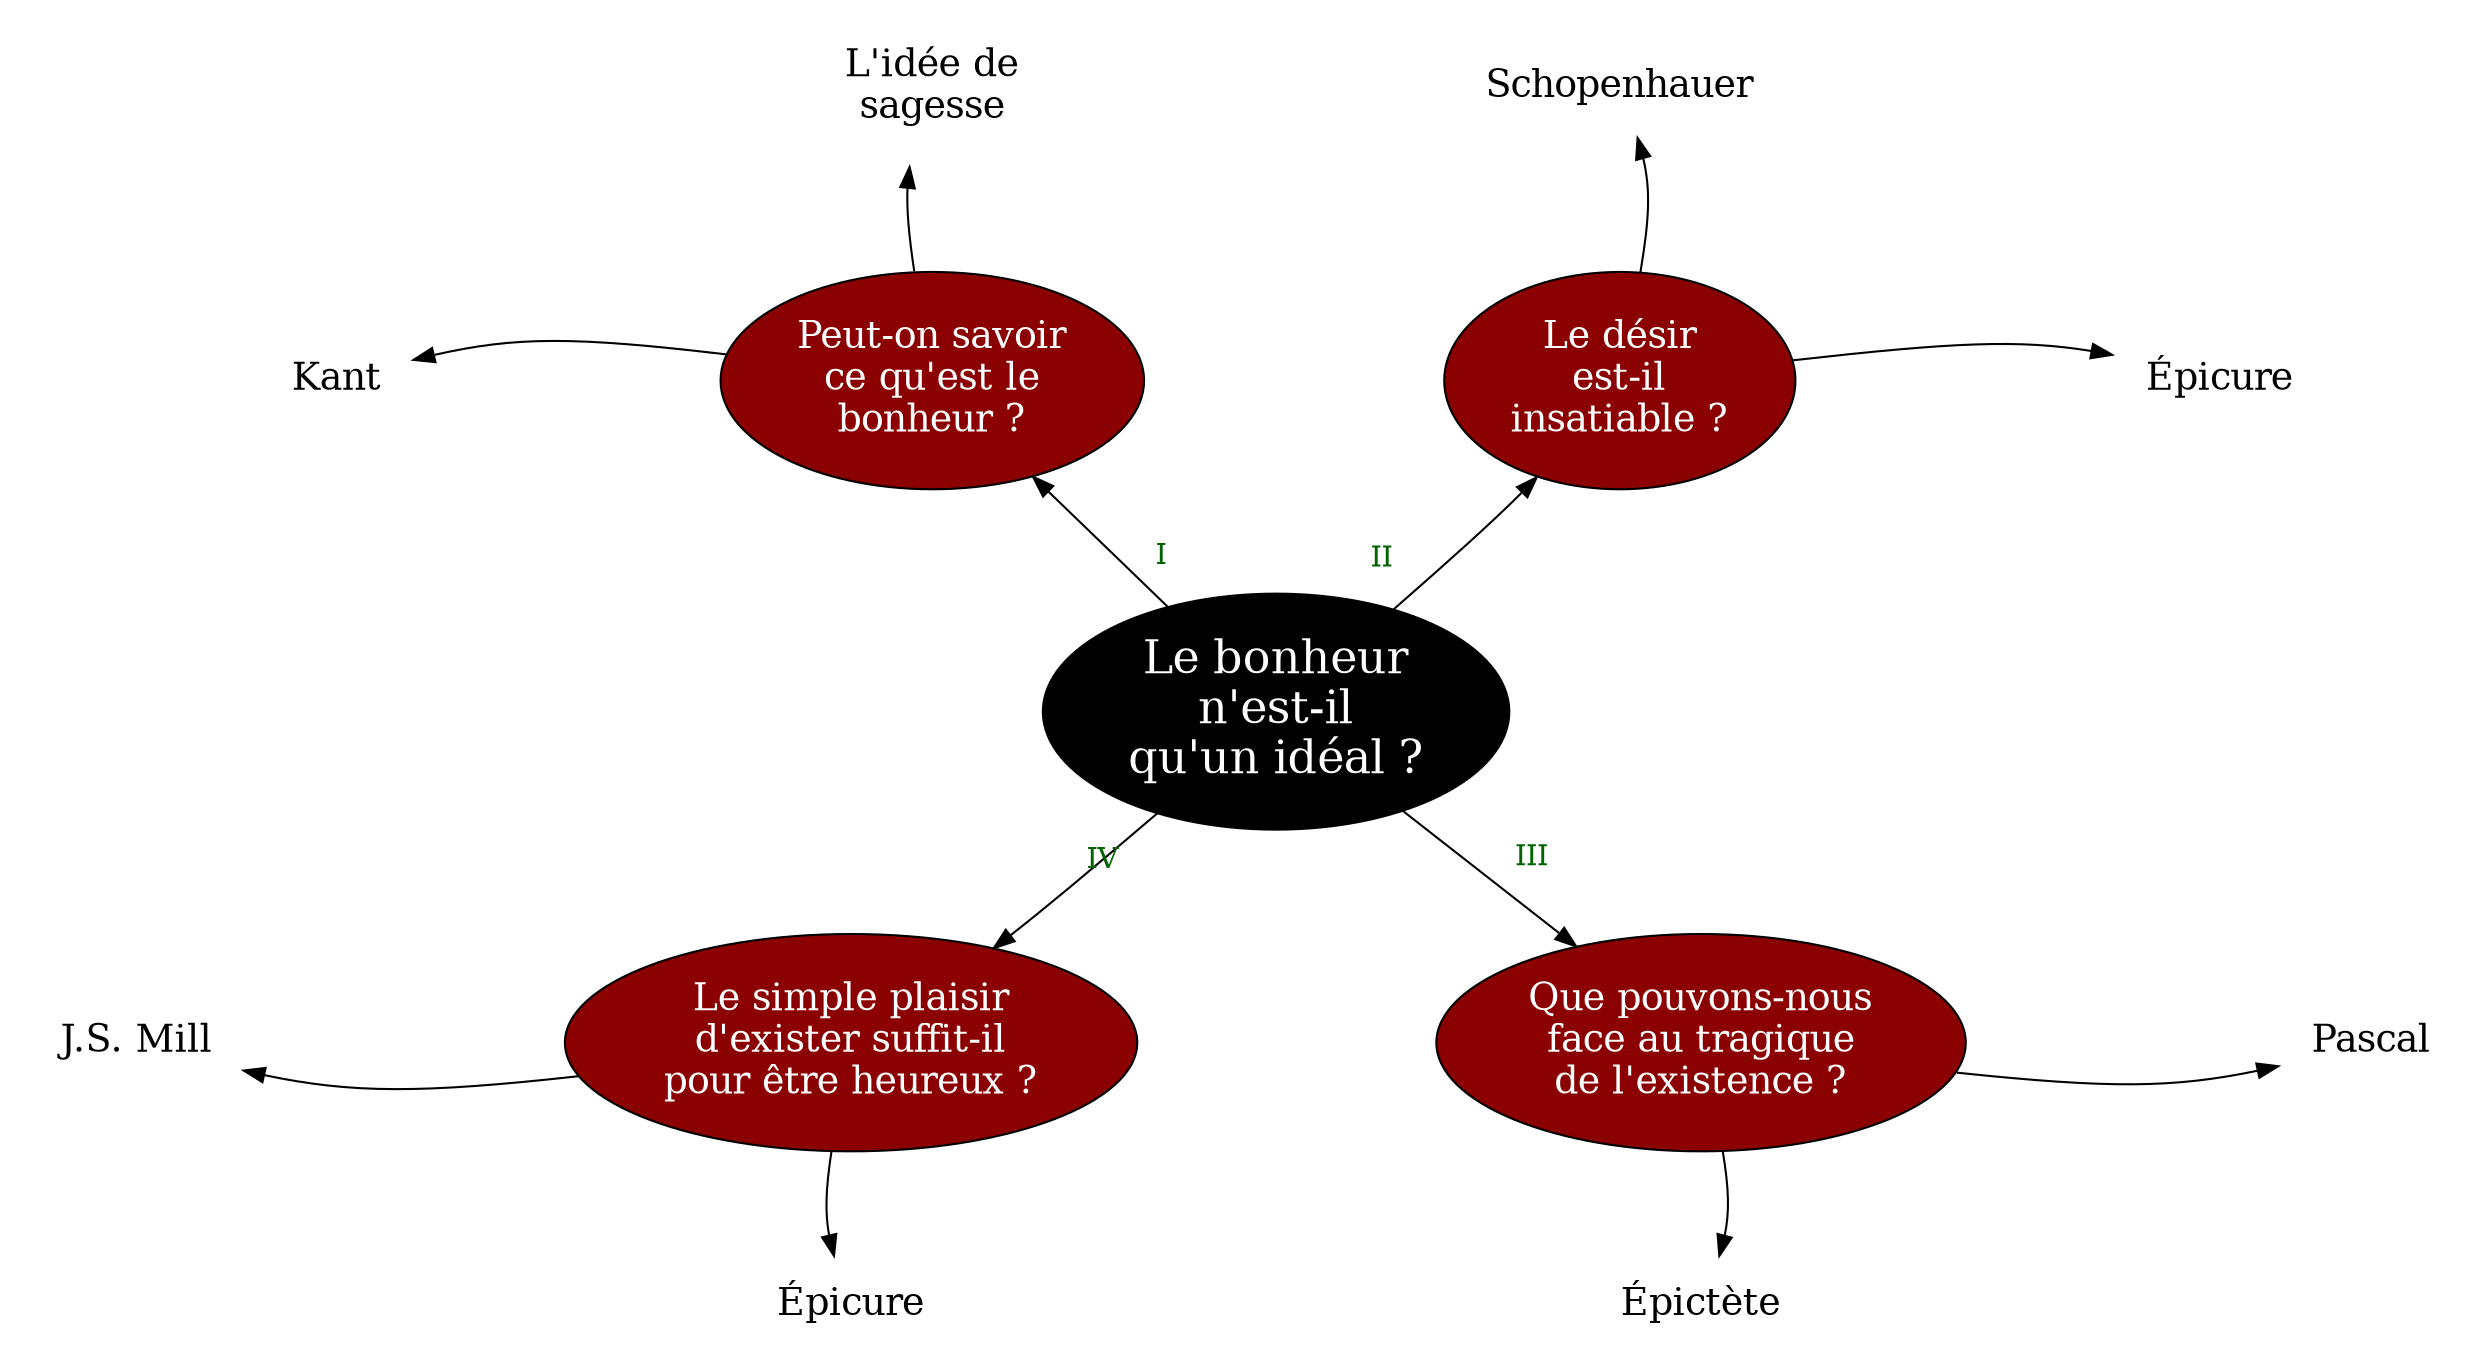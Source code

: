 digraph G {
splines=curved
nodesep=2
ranksep=0.7

node[style=filled, fontcolor=white, fillcolor=black]
N[label="Le bonheur
n'est-il
qu'un idéal ?", fontsize=22]

node[style="rounded, filled", shape=oval, margin=0.1, fillcolor=red4, penwidth=1, fontsize=18, fontcolor=white]
a->N[dir=back,headlabel=<<FONT color="darkgreen">I<BR/><BR/></FONT>>]
c->N[dir=back,headlabel=<<FONT color="darkgreen">II<BR/><BR/></FONT>>]
N->b[taillabel=<<FONT color="darkgreen"><BR/>            III</FONT>>]
N->d[taillabel=<<FONT color="darkgreen"><BR/>IV    </FONT>>]


{rank=same
a->c[style=invis]
}

{rank=same
d->b[style=invis]
}


// edge[style=invis]



a[label="Peut-on savoir
ce qu'est le
bonheur ?"]
c[label="Le désir
est-il
insatiable ?"]
b[label="Que pouvons-nous
face au tragique
de l'existence ?"]
d[label="Le simple plaisir
d'exister suffit-il
pour être heureux ?"]


node[color=red4, fillcolor=white, fontcolor=black, penwidth=0]
{rank=same;a1->a[dir=back]}
a2->a[dir=back]
c1->c[dir=back]
{rank=same;c->c2}
{rank=same;b->b1}
b->b2
{rank=same;d1->d[dir=back]}
d->d2


a1[label="Kant"]
a2[label="L'idée de
sagesse"]
b1[label="Pascal"]
b2[label="Épictète"]
c1[label="Schopenhauer"]
c2[label="Épicure"]
d2[label="Épicure"]
d1[label="J.S. Mill"]

}